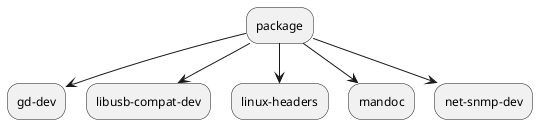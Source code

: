 @startuml
package --> gd-dev
package --> libusb-compat-dev
package --> linux-headers
package --> mandoc
package --> net-snmp-dev
@enduml

